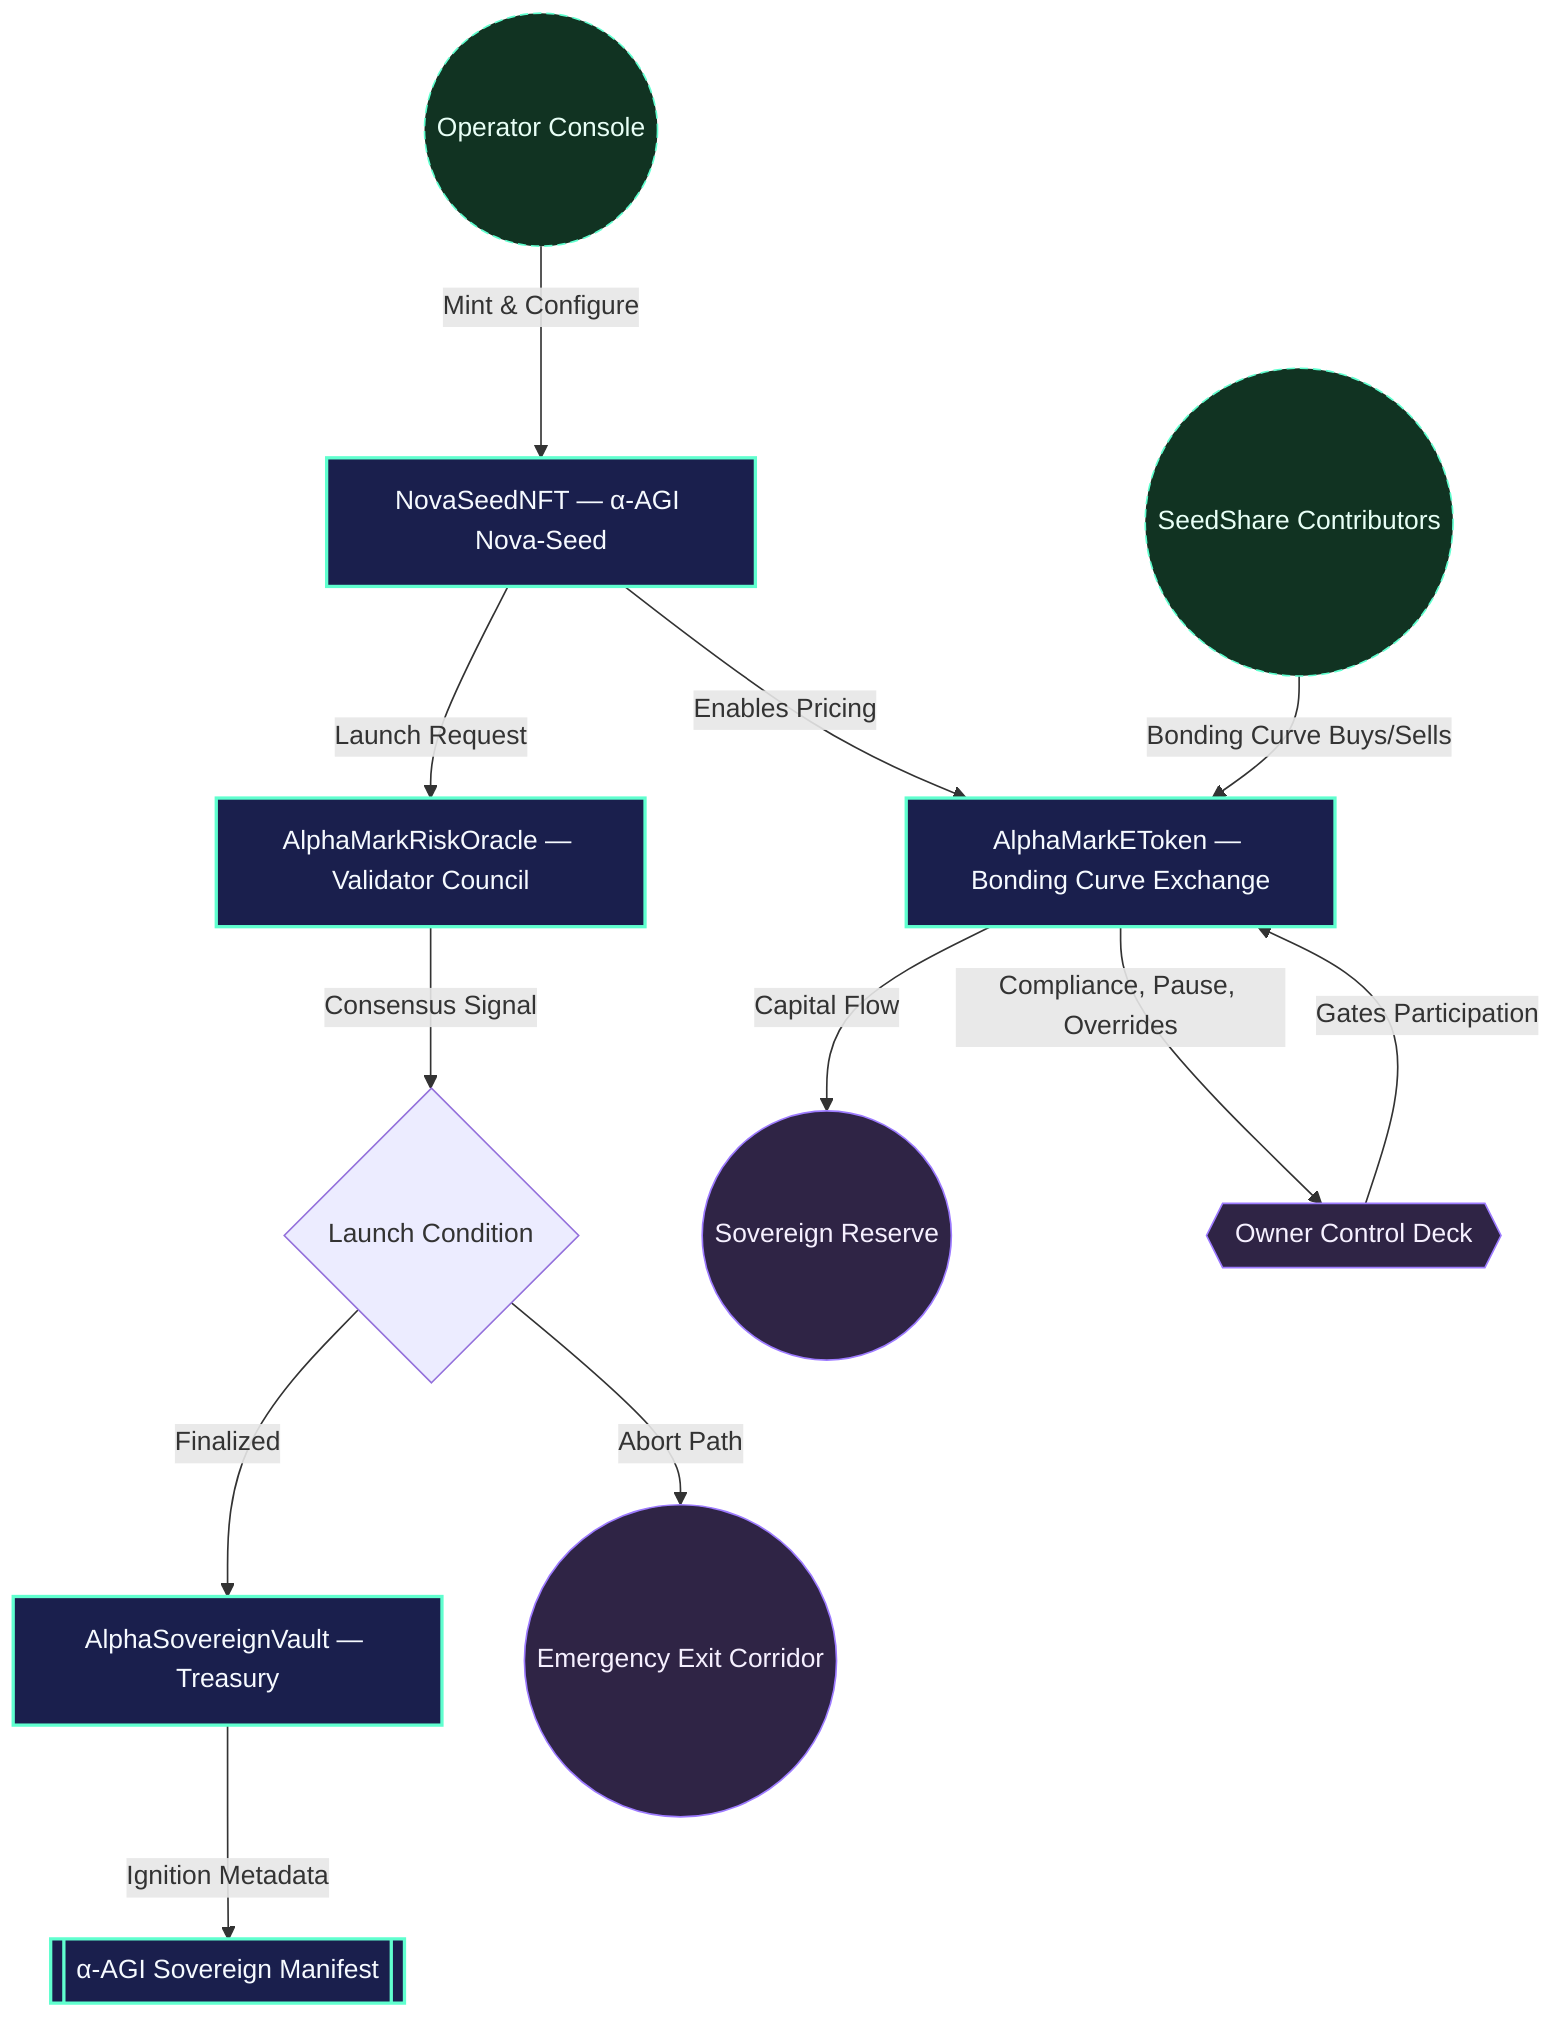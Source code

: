 flowchart TD
    classDef contract fill:#1a1f4d,stroke:#60ffcf,color:#f6faff,stroke-width:2px;
    classDef actor fill:#113322,stroke:#60ffcf,color:#e8fff6,stroke-dasharray: 5 3;
    classDef control fill:#2f2445,stroke:#9d7bff,color:#f6f0ff;

    Operator((Operator Console)):::actor -->|Mint & Configure| Seed[NovaSeedNFT — α-AGI Nova-Seed]:::contract
    Seed -->|Launch Request| Oracle[AlphaMarkRiskOracle — Validator Council]:::contract
    Seed -->|Enables Pricing| Exchange[AlphaMarkEToken — Bonding Curve Exchange]:::contract
    Exchange -->|Capital Flow| Reserve((Sovereign Reserve)):::control
    Exchange -->|Compliance, Pause, Overrides| ControlDeck{{Owner Control Deck}}:::control
    ControlDeck -->|Gates Participation| Exchange
    Investors((SeedShare Contributors)):::actor -->|Bonding Curve Buys/Sells| Exchange
    Oracle -->|Consensus Signal| Launch{Launch Condition}
    Launch -->|Finalized| Vault[AlphaSovereignVault — Treasury]:::contract
    Launch -->|Abort Path| Emergency((Emergency Exit Corridor)):::control
    Vault -->|Ignition Metadata| Sovereign[[α-AGI Sovereign Manifest]]:::contract